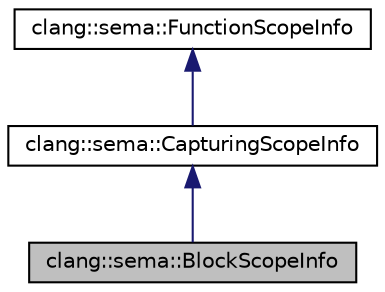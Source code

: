 digraph "clang::sema::BlockScopeInfo"
{
 // LATEX_PDF_SIZE
  bgcolor="transparent";
  edge [fontname="Helvetica",fontsize="10",labelfontname="Helvetica",labelfontsize="10"];
  node [fontname="Helvetica",fontsize="10",shape=record];
  Node1 [label="clang::sema::BlockScopeInfo",height=0.2,width=0.4,color="black", fillcolor="grey75", style="filled", fontcolor="black",tooltip="Retains information about a block that is currently being parsed."];
  Node2 -> Node1 [dir="back",color="midnightblue",fontsize="10",style="solid",fontname="Helvetica"];
  Node2 [label="clang::sema::CapturingScopeInfo",height=0.2,width=0.4,color="black",URL="$classclang_1_1sema_1_1CapturingScopeInfo.html",tooltip=" "];
  Node3 -> Node2 [dir="back",color="midnightblue",fontsize="10",style="solid",fontname="Helvetica"];
  Node3 [label="clang::sema::FunctionScopeInfo",height=0.2,width=0.4,color="black",URL="$classclang_1_1sema_1_1FunctionScopeInfo.html",tooltip="Retains information about a function, method, or block that is currently being parsed."];
}
